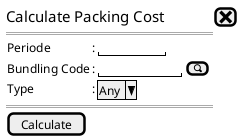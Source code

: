 @startsalt
{
  <size:15>Calculate Packing Cost |[<size:20><&x>]|*
  ==
  {
    |Periode        |:|"        "|*
    |Bundling Code |:|"          "|[<&magnifying-glass>] 
    |Type           |:|^Any^|*
  }
  ==
  [Calculate]
}
@endsalt